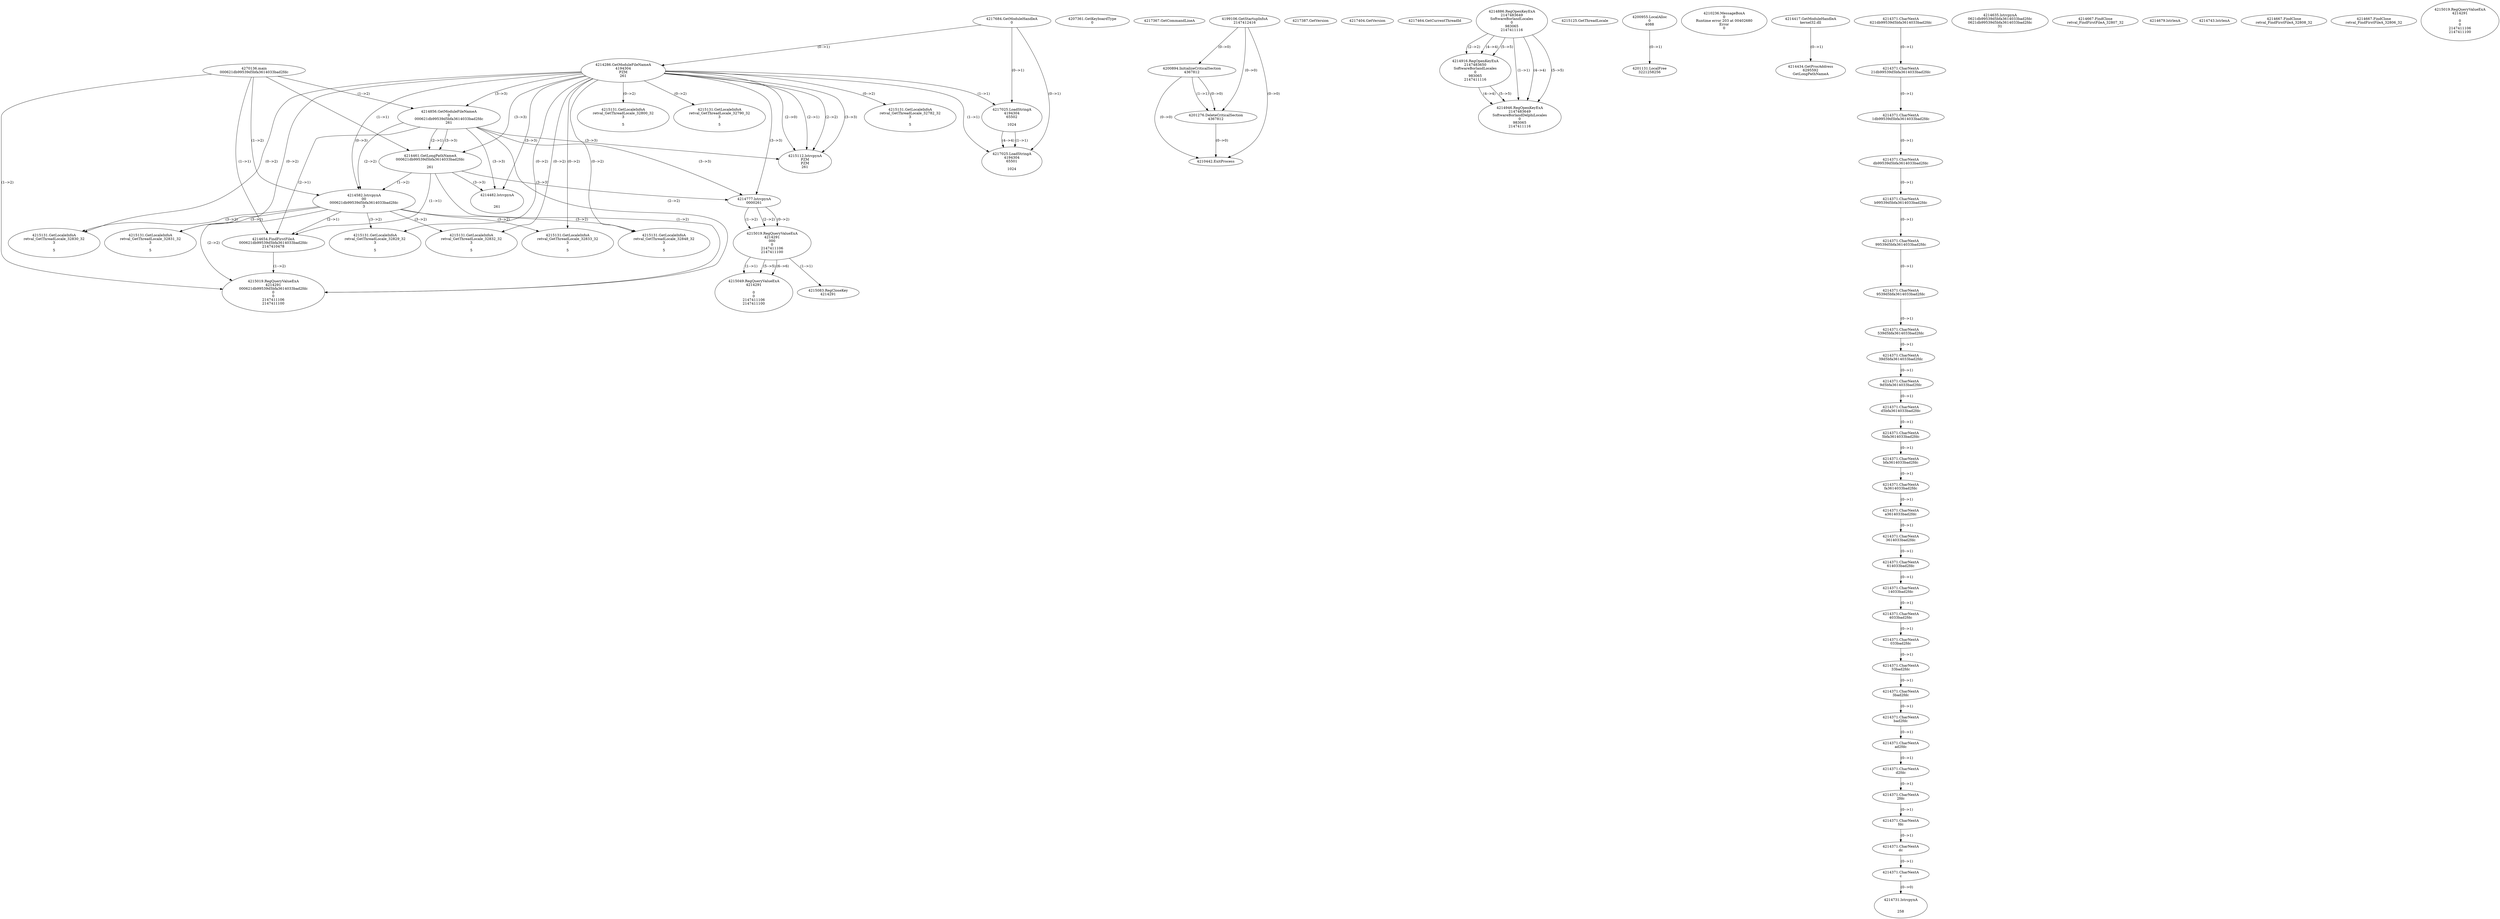 // Global SCDG with merge call
digraph {
	0 [label="4270136.main
000621db99539d5bfa3614033bad2fdc"]
	1 [label="4217684.GetModuleHandleA
0"]
	2 [label="4207361.GetKeyboardType
0"]
	3 [label="4217367.GetCommandLineA
"]
	4 [label="4199106.GetStartupInfoA
2147412416"]
	5 [label="4217387.GetVersion
"]
	6 [label="4217404.GetVersion
"]
	7 [label="4217464.GetCurrentThreadId
"]
	8 [label="4214286.GetModuleFileNameA
4194304
PZM
261"]
	1 -> 8 [label="(0-->1)"]
	9 [label="4214856.GetModuleFileNameA
0
000621db99539d5bfa3614033bad2fdc
261"]
	0 -> 9 [label="(1-->2)"]
	8 -> 9 [label="(3-->3)"]
	10 [label="4214886.RegOpenKeyExA
2147483649
Software\Borland\Locales
0
983065
2147411116"]
	11 [label="4214916.RegOpenKeyExA
2147483650
Software\Borland\Locales
0
983065
2147411116"]
	10 -> 11 [label="(2-->2)"]
	10 -> 11 [label="(4-->4)"]
	10 -> 11 [label="(5-->5)"]
	12 [label="4214946.RegOpenKeyExA
2147483649
Software\Borland\Delphi\Locales
0
983065
2147411116"]
	10 -> 12 [label="(1-->1)"]
	10 -> 12 [label="(4-->4)"]
	11 -> 12 [label="(4-->4)"]
	10 -> 12 [label="(5-->5)"]
	11 -> 12 [label="(5-->5)"]
	13 [label="4215112.lstrcpynA
PZM
PZM
261"]
	8 -> 13 [label="(2-->1)"]
	8 -> 13 [label="(2-->2)"]
	8 -> 13 [label="(3-->3)"]
	9 -> 13 [label="(3-->3)"]
	8 -> 13 [label="(2-->0)"]
	14 [label="4215125.GetThreadLocale
"]
	15 [label="4215131.GetLocaleInfoA
retval_GetThreadLocale_32782_32
3

5"]
	8 -> 15 [label="(0-->2)"]
	16 [label="4217025.LoadStringA
4194304
65502

1024"]
	1 -> 16 [label="(0-->1)"]
	8 -> 16 [label="(1-->1)"]
	17 [label="4200894.InitializeCriticalSection
4367812"]
	4 -> 17 [label="(0-->0)"]
	18 [label="4200955.LocalAlloc
0
4088"]
	19 [label="4210236.MessageBoxA
0
Runtime error 203 at 00402680
Error
0"]
	20 [label="4201131.LocalFree
3221258256"]
	18 -> 20 [label="(0-->1)"]
	21 [label="4201276.DeleteCriticalSection
4367812"]
	17 -> 21 [label="(1-->1)"]
	4 -> 21 [label="(0-->0)"]
	17 -> 21 [label="(0-->0)"]
	22 [label="4210442.ExitProcess
"]
	4 -> 22 [label="(0-->0)"]
	17 -> 22 [label="(0-->0)"]
	21 -> 22 [label="(0-->0)"]
	23 [label="4214417.GetModuleHandleA
kernel32.dll"]
	24 [label="4214434.GetProcAddress
6295592
GetLongPathNameA"]
	23 -> 24 [label="(0-->1)"]
	25 [label="4214461.GetLongPathNameA
000621db99539d5bfa3614033bad2fdc

261"]
	0 -> 25 [label="(1-->1)"]
	9 -> 25 [label="(2-->1)"]
	8 -> 25 [label="(3-->3)"]
	9 -> 25 [label="(3-->3)"]
	26 [label="4214582.lstrcpynA
00
000621db99539d5bfa3614033bad2fdc
3"]
	0 -> 26 [label="(1-->2)"]
	9 -> 26 [label="(2-->2)"]
	25 -> 26 [label="(1-->2)"]
	8 -> 26 [label="(0-->3)"]
	27 [label="4214371.CharNextA
621db99539d5bfa3614033bad2fdc"]
	28 [label="4214371.CharNextA
21db99539d5bfa3614033bad2fdc"]
	27 -> 28 [label="(0-->1)"]
	29 [label="4214371.CharNextA
1db99539d5bfa3614033bad2fdc"]
	28 -> 29 [label="(0-->1)"]
	30 [label="4214371.CharNextA
db99539d5bfa3614033bad2fdc"]
	29 -> 30 [label="(0-->1)"]
	31 [label="4214371.CharNextA
b99539d5bfa3614033bad2fdc"]
	30 -> 31 [label="(0-->1)"]
	32 [label="4214371.CharNextA
99539d5bfa3614033bad2fdc"]
	31 -> 32 [label="(0-->1)"]
	33 [label="4214371.CharNextA
9539d5bfa3614033bad2fdc"]
	32 -> 33 [label="(0-->1)"]
	34 [label="4214371.CharNextA
539d5bfa3614033bad2fdc"]
	33 -> 34 [label="(0-->1)"]
	35 [label="4214371.CharNextA
39d5bfa3614033bad2fdc"]
	34 -> 35 [label="(0-->1)"]
	36 [label="4214371.CharNextA
9d5bfa3614033bad2fdc"]
	35 -> 36 [label="(0-->1)"]
	37 [label="4214371.CharNextA
d5bfa3614033bad2fdc"]
	36 -> 37 [label="(0-->1)"]
	38 [label="4214371.CharNextA
5bfa3614033bad2fdc"]
	37 -> 38 [label="(0-->1)"]
	39 [label="4214371.CharNextA
bfa3614033bad2fdc"]
	38 -> 39 [label="(0-->1)"]
	40 [label="4214371.CharNextA
fa3614033bad2fdc"]
	39 -> 40 [label="(0-->1)"]
	41 [label="4214371.CharNextA
a3614033bad2fdc"]
	40 -> 41 [label="(0-->1)"]
	42 [label="4214371.CharNextA
3614033bad2fdc"]
	41 -> 42 [label="(0-->1)"]
	43 [label="4214371.CharNextA
614033bad2fdc"]
	42 -> 43 [label="(0-->1)"]
	44 [label="4214371.CharNextA
14033bad2fdc"]
	43 -> 44 [label="(0-->1)"]
	45 [label="4214371.CharNextA
4033bad2fdc"]
	44 -> 45 [label="(0-->1)"]
	46 [label="4214371.CharNextA
033bad2fdc"]
	45 -> 46 [label="(0-->1)"]
	47 [label="4214371.CharNextA
33bad2fdc"]
	46 -> 47 [label="(0-->1)"]
	48 [label="4214371.CharNextA
3bad2fdc"]
	47 -> 48 [label="(0-->1)"]
	49 [label="4214371.CharNextA
bad2fdc"]
	48 -> 49 [label="(0-->1)"]
	50 [label="4214371.CharNextA
ad2fdc"]
	49 -> 50 [label="(0-->1)"]
	51 [label="4214371.CharNextA
d2fdc"]
	50 -> 51 [label="(0-->1)"]
	52 [label="4214371.CharNextA
2fdc"]
	51 -> 52 [label="(0-->1)"]
	53 [label="4214371.CharNextA
fdc"]
	52 -> 53 [label="(0-->1)"]
	54 [label="4214371.CharNextA
dc"]
	53 -> 54 [label="(0-->1)"]
	55 [label="4214371.CharNextA
c"]
	54 -> 55 [label="(0-->1)"]
	56 [label="4214635.lstrcpynA
0621db99539d5bfa3614033bad2fdc
0621db99539d5bfa3614033bad2fdc
31"]
	57 [label="4214654.FindFirstFileA
000621db99539d5bfa3614033bad2fdc
2147410478"]
	0 -> 57 [label="(1-->1)"]
	9 -> 57 [label="(2-->1)"]
	25 -> 57 [label="(1-->1)"]
	26 -> 57 [label="(2-->1)"]
	58 [label="4214667.FindClose
retval_FindFirstFileA_32807_32"]
	59 [label="4214679.lstrlenA
"]
	60 [label="4214731.lstrcpynA


258"]
	55 -> 60 [label="(0-->0)"]
	61 [label="4214743.lstrlenA
"]
	62 [label="4214777.lstrcpynA
00\
00\
261"]
	8 -> 62 [label="(3-->3)"]
	9 -> 62 [label="(3-->3)"]
	25 -> 62 [label="(3-->3)"]
	63 [label="4215019.RegQueryValueExA
4214291
00\
0
0
2147411106
2147411100"]
	62 -> 63 [label="(1-->2)"]
	62 -> 63 [label="(2-->2)"]
	62 -> 63 [label="(0-->2)"]
	64 [label="4215083.RegCloseKey
4214291"]
	63 -> 64 [label="(1-->1)"]
	65 [label="4215131.GetLocaleInfoA
retval_GetThreadLocale_32830_32
3

5"]
	8 -> 65 [label="(0-->2)"]
	26 -> 65 [label="(3-->2)"]
	66 [label="4214667.FindClose
retval_FindFirstFileA_32808_32"]
	67 [label="4215131.GetLocaleInfoA
retval_GetThreadLocale_32831_32
3

5"]
	8 -> 67 [label="(0-->2)"]
	26 -> 67 [label="(3-->2)"]
	68 [label="4215019.RegQueryValueExA
4214291
000621db99539d5bfa3614033bad2fdc
0
0
2147411106
2147411100"]
	0 -> 68 [label="(1-->2)"]
	9 -> 68 [label="(2-->2)"]
	25 -> 68 [label="(1-->2)"]
	26 -> 68 [label="(2-->2)"]
	57 -> 68 [label="(1-->2)"]
	69 [label="4215131.GetLocaleInfoA
retval_GetThreadLocale_32832_32
3

5"]
	8 -> 69 [label="(0-->2)"]
	26 -> 69 [label="(3-->2)"]
	70 [label="4215131.GetLocaleInfoA
retval_GetThreadLocale_32833_32
3

5"]
	8 -> 70 [label="(0-->2)"]
	26 -> 70 [label="(3-->2)"]
	71 [label="4214667.FindClose
retval_FindFirstFileA_32806_32"]
	72 [label="4215049.RegQueryValueExA
4214291

0
0
2147411106
2147411100"]
	63 -> 72 [label="(1-->1)"]
	63 -> 72 [label="(5-->5)"]
	63 -> 72 [label="(6-->6)"]
	73 [label="4215131.GetLocaleInfoA
retval_GetThreadLocale_32848_32
3

5"]
	8 -> 73 [label="(0-->2)"]
	26 -> 73 [label="(3-->2)"]
	74 [label="4214482.lstrcpynA


261"]
	8 -> 74 [label="(3-->3)"]
	9 -> 74 [label="(3-->3)"]
	25 -> 74 [label="(3-->3)"]
	75 [label="4215019.RegQueryValueExA
4214291

0
0
2147411106
2147411100"]
	76 [label="4215131.GetLocaleInfoA
retval_GetThreadLocale_32800_32
3

5"]
	8 -> 76 [label="(0-->2)"]
	77 [label="4215131.GetLocaleInfoA
retval_GetThreadLocale_32790_32
3

5"]
	8 -> 77 [label="(0-->2)"]
	78 [label="4217025.LoadStringA
4194304
65501

1024"]
	1 -> 78 [label="(0-->1)"]
	8 -> 78 [label="(1-->1)"]
	16 -> 78 [label="(1-->1)"]
	16 -> 78 [label="(4-->4)"]
	79 [label="4215131.GetLocaleInfoA
retval_GetThreadLocale_32829_32
3

5"]
	8 -> 79 [label="(0-->2)"]
	26 -> 79 [label="(3-->2)"]
}
